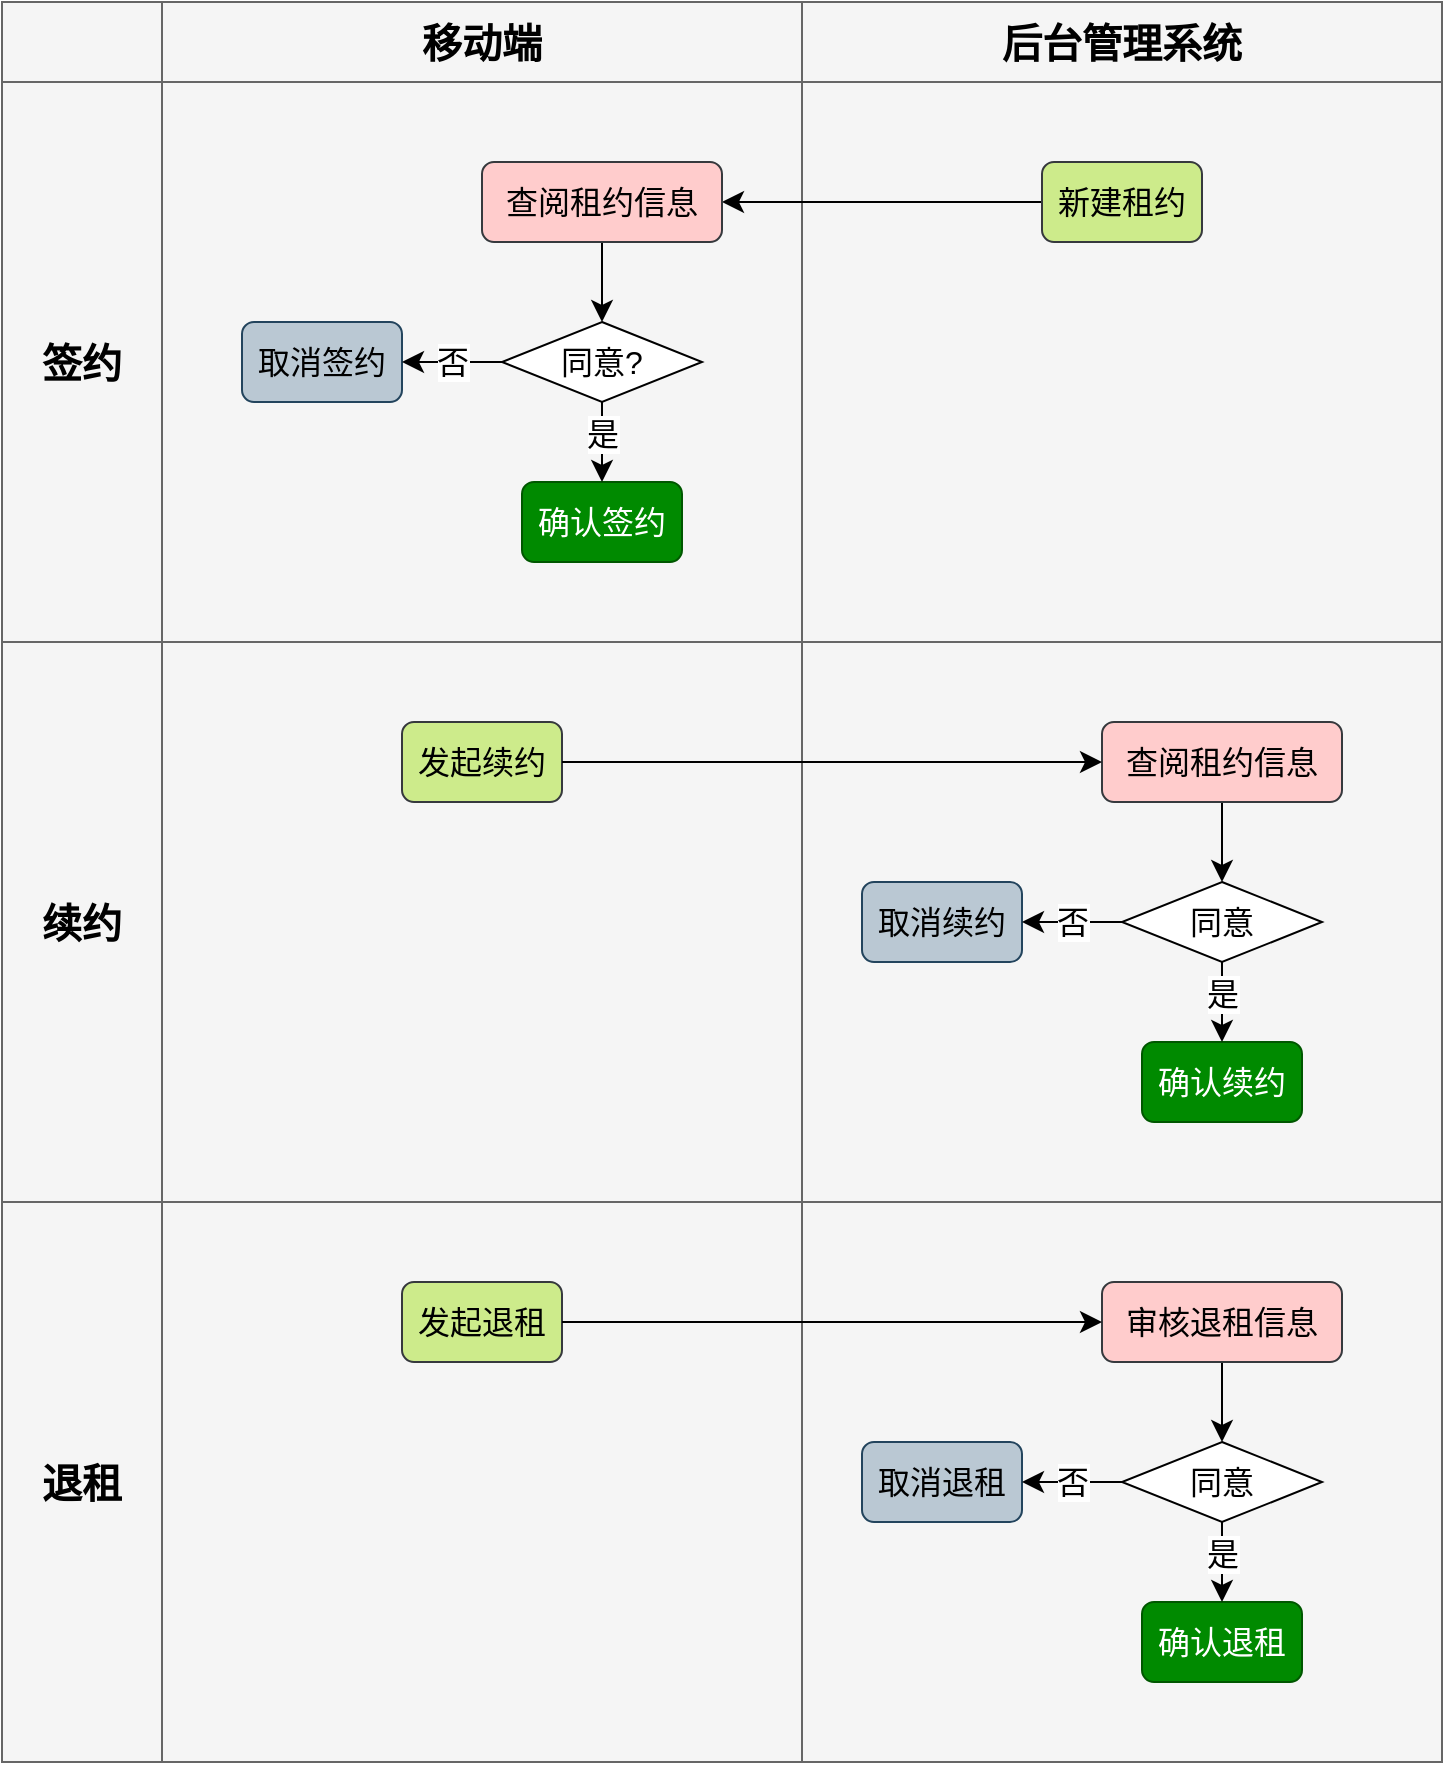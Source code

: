 <mxfile version="21.2.8" type="device">
  <diagram name="第 1 页" id="hZHNZMP5M_iRD0ooPnMY">
    <mxGraphModel dx="2631" dy="1770" grid="1" gridSize="10" guides="1" tooltips="1" connect="1" arrows="1" fold="1" page="0" pageScale="1" pageWidth="827" pageHeight="1169" math="0" shadow="0">
      <root>
        <mxCell id="0" />
        <mxCell id="1" parent="0" />
        <mxCell id="I4vujIE-wfp0-9NIyBbI-54" value="" style="shape=table;startSize=0;container=1;collapsible=0;childLayout=tableLayout;fontSize=16;fillColor=#f5f5f5;strokeColor=#666666;fontColor=#333333;" vertex="1" parent="1">
          <mxGeometry x="-280" y="-40" width="720" height="880" as="geometry" />
        </mxCell>
        <mxCell id="I4vujIE-wfp0-9NIyBbI-79" style="shape=tableRow;horizontal=0;startSize=0;swimlaneHead=0;swimlaneBody=0;strokeColor=inherit;top=0;left=0;bottom=0;right=0;collapsible=0;dropTarget=0;fillColor=none;points=[[0,0.5],[1,0.5]];portConstraint=eastwest;fontSize=16;" vertex="1" parent="I4vujIE-wfp0-9NIyBbI-54">
          <mxGeometry width="720" height="40" as="geometry" />
        </mxCell>
        <mxCell id="I4vujIE-wfp0-9NIyBbI-80" style="shape=partialRectangle;html=1;whiteSpace=wrap;connectable=0;strokeColor=inherit;overflow=hidden;fillColor=none;top=0;left=0;bottom=0;right=0;pointerEvents=1;fontSize=16;" vertex="1" parent="I4vujIE-wfp0-9NIyBbI-79">
          <mxGeometry width="80" height="40" as="geometry">
            <mxRectangle width="80" height="40" as="alternateBounds" />
          </mxGeometry>
        </mxCell>
        <mxCell id="I4vujIE-wfp0-9NIyBbI-81" value="移动端" style="shape=partialRectangle;html=1;whiteSpace=wrap;connectable=0;strokeColor=inherit;overflow=hidden;fillColor=none;top=0;left=0;bottom=0;right=0;pointerEvents=1;fontSize=20;fontStyle=1" vertex="1" parent="I4vujIE-wfp0-9NIyBbI-79">
          <mxGeometry x="80" width="320" height="40" as="geometry">
            <mxRectangle width="320" height="40" as="alternateBounds" />
          </mxGeometry>
        </mxCell>
        <mxCell id="I4vujIE-wfp0-9NIyBbI-82" value="后台管理系统" style="shape=partialRectangle;html=1;whiteSpace=wrap;connectable=0;strokeColor=inherit;overflow=hidden;fillColor=none;top=0;left=0;bottom=0;right=0;pointerEvents=1;fontSize=20;fontStyle=1" vertex="1" parent="I4vujIE-wfp0-9NIyBbI-79">
          <mxGeometry x="400" width="320" height="40" as="geometry">
            <mxRectangle width="320" height="40" as="alternateBounds" />
          </mxGeometry>
        </mxCell>
        <mxCell id="I4vujIE-wfp0-9NIyBbI-55" value="" style="shape=tableRow;horizontal=0;startSize=0;swimlaneHead=0;swimlaneBody=0;strokeColor=inherit;top=0;left=0;bottom=0;right=0;collapsible=0;dropTarget=0;fillColor=none;points=[[0,0.5],[1,0.5]];portConstraint=eastwest;fontSize=16;" vertex="1" parent="I4vujIE-wfp0-9NIyBbI-54">
          <mxGeometry y="40" width="720" height="280" as="geometry" />
        </mxCell>
        <mxCell id="I4vujIE-wfp0-9NIyBbI-56" value="签约" style="shape=partialRectangle;html=1;whiteSpace=wrap;connectable=0;strokeColor=inherit;overflow=hidden;fillColor=none;top=0;left=0;bottom=0;right=0;pointerEvents=1;fontSize=20;fontStyle=1" vertex="1" parent="I4vujIE-wfp0-9NIyBbI-55">
          <mxGeometry width="80" height="280" as="geometry">
            <mxRectangle width="80" height="280" as="alternateBounds" />
          </mxGeometry>
        </mxCell>
        <mxCell id="I4vujIE-wfp0-9NIyBbI-57" value="" style="shape=partialRectangle;html=1;whiteSpace=wrap;connectable=0;strokeColor=inherit;overflow=hidden;fillColor=none;top=0;left=0;bottom=0;right=0;pointerEvents=1;fontSize=16;" vertex="1" parent="I4vujIE-wfp0-9NIyBbI-55">
          <mxGeometry x="80" width="320" height="280" as="geometry">
            <mxRectangle width="320" height="280" as="alternateBounds" />
          </mxGeometry>
        </mxCell>
        <mxCell id="I4vujIE-wfp0-9NIyBbI-58" value="" style="shape=partialRectangle;html=1;whiteSpace=wrap;connectable=0;strokeColor=inherit;overflow=hidden;fillColor=none;top=0;left=0;bottom=0;right=0;pointerEvents=1;fontSize=16;" vertex="1" parent="I4vujIE-wfp0-9NIyBbI-55">
          <mxGeometry x="400" width="320" height="280" as="geometry">
            <mxRectangle width="320" height="280" as="alternateBounds" />
          </mxGeometry>
        </mxCell>
        <mxCell id="I4vujIE-wfp0-9NIyBbI-59" value="" style="shape=tableRow;horizontal=0;startSize=0;swimlaneHead=0;swimlaneBody=0;strokeColor=inherit;top=0;left=0;bottom=0;right=0;collapsible=0;dropTarget=0;fillColor=none;points=[[0,0.5],[1,0.5]];portConstraint=eastwest;fontSize=16;" vertex="1" parent="I4vujIE-wfp0-9NIyBbI-54">
          <mxGeometry y="320" width="720" height="280" as="geometry" />
        </mxCell>
        <mxCell id="I4vujIE-wfp0-9NIyBbI-60" value="续约" style="shape=partialRectangle;html=1;whiteSpace=wrap;connectable=0;strokeColor=inherit;overflow=hidden;fillColor=none;top=0;left=0;bottom=0;right=0;pointerEvents=1;fontSize=20;fontStyle=1" vertex="1" parent="I4vujIE-wfp0-9NIyBbI-59">
          <mxGeometry width="80" height="280" as="geometry">
            <mxRectangle width="80" height="280" as="alternateBounds" />
          </mxGeometry>
        </mxCell>
        <mxCell id="I4vujIE-wfp0-9NIyBbI-61" value="" style="shape=partialRectangle;html=1;whiteSpace=wrap;connectable=0;strokeColor=inherit;overflow=hidden;fillColor=none;top=0;left=0;bottom=0;right=0;pointerEvents=1;fontSize=16;" vertex="1" parent="I4vujIE-wfp0-9NIyBbI-59">
          <mxGeometry x="80" width="320" height="280" as="geometry">
            <mxRectangle width="320" height="280" as="alternateBounds" />
          </mxGeometry>
        </mxCell>
        <mxCell id="I4vujIE-wfp0-9NIyBbI-62" value="" style="shape=partialRectangle;html=1;whiteSpace=wrap;connectable=0;strokeColor=inherit;overflow=hidden;fillColor=none;top=0;left=0;bottom=0;right=0;pointerEvents=1;fontSize=16;" vertex="1" parent="I4vujIE-wfp0-9NIyBbI-59">
          <mxGeometry x="400" width="320" height="280" as="geometry">
            <mxRectangle width="320" height="280" as="alternateBounds" />
          </mxGeometry>
        </mxCell>
        <mxCell id="I4vujIE-wfp0-9NIyBbI-63" value="" style="shape=tableRow;horizontal=0;startSize=0;swimlaneHead=0;swimlaneBody=0;strokeColor=inherit;top=0;left=0;bottom=0;right=0;collapsible=0;dropTarget=0;fillColor=none;points=[[0,0.5],[1,0.5]];portConstraint=eastwest;fontSize=16;" vertex="1" parent="I4vujIE-wfp0-9NIyBbI-54">
          <mxGeometry y="600" width="720" height="280" as="geometry" />
        </mxCell>
        <mxCell id="I4vujIE-wfp0-9NIyBbI-64" value="退租" style="shape=partialRectangle;html=1;whiteSpace=wrap;connectable=0;strokeColor=inherit;overflow=hidden;fillColor=none;top=0;left=0;bottom=0;right=0;pointerEvents=1;fontSize=20;fontStyle=1" vertex="1" parent="I4vujIE-wfp0-9NIyBbI-63">
          <mxGeometry width="80" height="280" as="geometry">
            <mxRectangle width="80" height="280" as="alternateBounds" />
          </mxGeometry>
        </mxCell>
        <mxCell id="I4vujIE-wfp0-9NIyBbI-65" value="" style="shape=partialRectangle;html=1;whiteSpace=wrap;connectable=0;strokeColor=inherit;overflow=hidden;fillColor=none;top=0;left=0;bottom=0;right=0;pointerEvents=1;fontSize=16;" vertex="1" parent="I4vujIE-wfp0-9NIyBbI-63">
          <mxGeometry x="80" width="320" height="280" as="geometry">
            <mxRectangle width="320" height="280" as="alternateBounds" />
          </mxGeometry>
        </mxCell>
        <mxCell id="I4vujIE-wfp0-9NIyBbI-66" value="" style="shape=partialRectangle;html=1;whiteSpace=wrap;connectable=0;strokeColor=inherit;overflow=hidden;fillColor=none;top=0;left=0;bottom=0;right=0;pointerEvents=1;fontSize=16;" vertex="1" parent="I4vujIE-wfp0-9NIyBbI-63">
          <mxGeometry x="400" width="320" height="280" as="geometry">
            <mxRectangle width="320" height="280" as="alternateBounds" />
          </mxGeometry>
        </mxCell>
        <mxCell id="I4vujIE-wfp0-9NIyBbI-18" style="edgeStyle=none;curved=1;rounded=0;orthogonalLoop=1;jettySize=auto;html=1;exitX=0;exitY=0.5;exitDx=0;exitDy=0;fontSize=12;startSize=8;endSize=8;entryX=1;entryY=0.5;entryDx=0;entryDy=0;" edge="1" parent="1" source="I4vujIE-wfp0-9NIyBbI-16" target="I4vujIE-wfp0-9NIyBbI-17">
          <mxGeometry relative="1" as="geometry">
            <mxPoint x="200.0" y="60" as="targetPoint" />
          </mxGeometry>
        </mxCell>
        <mxCell id="I4vujIE-wfp0-9NIyBbI-16" value="新建租约" style="rounded=1;whiteSpace=wrap;html=1;fontSize=16;fillColor=#cdeb8b;strokeColor=#36393d;" vertex="1" parent="1">
          <mxGeometry x="240" y="40" width="80" height="40" as="geometry" />
        </mxCell>
        <mxCell id="I4vujIE-wfp0-9NIyBbI-20" style="edgeStyle=none;curved=1;rounded=0;orthogonalLoop=1;jettySize=auto;html=1;exitX=0.5;exitY=1;exitDx=0;exitDy=0;entryX=0.5;entryY=0;entryDx=0;entryDy=0;fontSize=12;startSize=8;endSize=8;" edge="1" parent="1" source="I4vujIE-wfp0-9NIyBbI-17" target="I4vujIE-wfp0-9NIyBbI-19">
          <mxGeometry relative="1" as="geometry" />
        </mxCell>
        <mxCell id="I4vujIE-wfp0-9NIyBbI-17" value="查阅租约信息" style="rounded=1;whiteSpace=wrap;html=1;fontSize=16;fillColor=#ffcccc;strokeColor=#36393d;" vertex="1" parent="1">
          <mxGeometry x="-40" y="40" width="120" height="40" as="geometry" />
        </mxCell>
        <mxCell id="I4vujIE-wfp0-9NIyBbI-19" value="同意?" style="rhombus;whiteSpace=wrap;html=1;fontSize=16;" vertex="1" parent="1">
          <mxGeometry x="-30" y="120" width="100" height="40" as="geometry" />
        </mxCell>
        <mxCell id="I4vujIE-wfp0-9NIyBbI-21" value="确认签约" style="rounded=1;whiteSpace=wrap;html=1;fontSize=16;fillColor=#008a00;fontColor=#ffffff;strokeColor=#005700;" vertex="1" parent="1">
          <mxGeometry x="-20" y="200" width="80" height="40" as="geometry" />
        </mxCell>
        <mxCell id="I4vujIE-wfp0-9NIyBbI-23" value="" style="endArrow=classic;html=1;rounded=0;fontSize=12;startSize=8;endSize=8;curved=1;exitX=0.5;exitY=1;exitDx=0;exitDy=0;entryX=0.5;entryY=0;entryDx=0;entryDy=0;" edge="1" parent="1" source="I4vujIE-wfp0-9NIyBbI-19" target="I4vujIE-wfp0-9NIyBbI-21">
          <mxGeometry relative="1" as="geometry">
            <mxPoint x="-160" y="250" as="sourcePoint" />
            <mxPoint x="-60" y="250" as="targetPoint" />
          </mxGeometry>
        </mxCell>
        <mxCell id="I4vujIE-wfp0-9NIyBbI-24" value="是" style="edgeLabel;resizable=0;html=1;align=center;verticalAlign=middle;fontSize=16;" connectable="0" vertex="1" parent="I4vujIE-wfp0-9NIyBbI-23">
          <mxGeometry relative="1" as="geometry">
            <mxPoint y="-4" as="offset" />
          </mxGeometry>
        </mxCell>
        <mxCell id="I4vujIE-wfp0-9NIyBbI-26" value="取消签约" style="rounded=1;whiteSpace=wrap;html=1;fontSize=16;fillColor=#bac8d3;strokeColor=#23445d;" vertex="1" parent="1">
          <mxGeometry x="-160" y="120" width="80" height="40" as="geometry" />
        </mxCell>
        <mxCell id="I4vujIE-wfp0-9NIyBbI-27" value="" style="endArrow=classic;html=1;rounded=0;fontSize=12;startSize=8;endSize=8;curved=1;exitX=0;exitY=0.5;exitDx=0;exitDy=0;entryX=1;entryY=0.5;entryDx=0;entryDy=0;" edge="1" parent="1" source="I4vujIE-wfp0-9NIyBbI-19" target="I4vujIE-wfp0-9NIyBbI-26">
          <mxGeometry relative="1" as="geometry">
            <mxPoint x="-240" y="230" as="sourcePoint" />
            <mxPoint x="-140" y="230" as="targetPoint" />
          </mxGeometry>
        </mxCell>
        <mxCell id="I4vujIE-wfp0-9NIyBbI-28" value="否" style="edgeLabel;resizable=0;html=1;align=center;verticalAlign=middle;fontSize=16;" connectable="0" vertex="1" parent="I4vujIE-wfp0-9NIyBbI-27">
          <mxGeometry relative="1" as="geometry" />
        </mxCell>
        <mxCell id="I4vujIE-wfp0-9NIyBbI-32" value="发起续约" style="rounded=1;whiteSpace=wrap;html=1;fontSize=16;fillColor=#cdeb8b;strokeColor=#36393d;" vertex="1" parent="1">
          <mxGeometry x="-80" y="320" width="80" height="40" as="geometry" />
        </mxCell>
        <mxCell id="I4vujIE-wfp0-9NIyBbI-33" style="edgeStyle=none;curved=1;rounded=0;orthogonalLoop=1;jettySize=auto;html=1;exitX=0.5;exitY=1;exitDx=0;exitDy=0;entryX=0.5;entryY=0;entryDx=0;entryDy=0;fontSize=12;startSize=8;endSize=8;" edge="1" parent="1" source="I4vujIE-wfp0-9NIyBbI-34" target="I4vujIE-wfp0-9NIyBbI-35">
          <mxGeometry relative="1" as="geometry" />
        </mxCell>
        <mxCell id="I4vujIE-wfp0-9NIyBbI-34" value="查阅租约信息" style="rounded=1;whiteSpace=wrap;html=1;fontSize=16;fillColor=#ffcccc;strokeColor=#36393d;" vertex="1" parent="1">
          <mxGeometry x="270" y="320" width="120" height="40" as="geometry" />
        </mxCell>
        <mxCell id="I4vujIE-wfp0-9NIyBbI-35" value="同意" style="rhombus;whiteSpace=wrap;html=1;fontSize=16;" vertex="1" parent="1">
          <mxGeometry x="280" y="400" width="100" height="40" as="geometry" />
        </mxCell>
        <mxCell id="I4vujIE-wfp0-9NIyBbI-36" value="确认续约" style="rounded=1;whiteSpace=wrap;html=1;fontSize=16;fillColor=#008a00;fontColor=#ffffff;strokeColor=#005700;" vertex="1" parent="1">
          <mxGeometry x="290" y="480" width="80" height="40" as="geometry" />
        </mxCell>
        <mxCell id="I4vujIE-wfp0-9NIyBbI-37" value="" style="endArrow=classic;html=1;rounded=0;fontSize=12;startSize=8;endSize=8;curved=1;exitX=0.5;exitY=1;exitDx=0;exitDy=0;entryX=0.5;entryY=0;entryDx=0;entryDy=0;" edge="1" parent="1" source="I4vujIE-wfp0-9NIyBbI-35" target="I4vujIE-wfp0-9NIyBbI-36">
          <mxGeometry relative="1" as="geometry">
            <mxPoint x="150" y="530" as="sourcePoint" />
            <mxPoint x="250" y="530" as="targetPoint" />
          </mxGeometry>
        </mxCell>
        <mxCell id="I4vujIE-wfp0-9NIyBbI-38" value="是" style="edgeLabel;resizable=0;html=1;align=center;verticalAlign=middle;fontSize=16;" connectable="0" vertex="1" parent="I4vujIE-wfp0-9NIyBbI-37">
          <mxGeometry relative="1" as="geometry">
            <mxPoint y="-4" as="offset" />
          </mxGeometry>
        </mxCell>
        <mxCell id="I4vujIE-wfp0-9NIyBbI-39" value="取消续约" style="rounded=1;whiteSpace=wrap;html=1;fontSize=16;fillColor=#bac8d3;strokeColor=#23445d;" vertex="1" parent="1">
          <mxGeometry x="150" y="400" width="80" height="40" as="geometry" />
        </mxCell>
        <mxCell id="I4vujIE-wfp0-9NIyBbI-40" value="" style="endArrow=classic;html=1;rounded=0;fontSize=12;startSize=8;endSize=8;curved=1;exitX=0;exitY=0.5;exitDx=0;exitDy=0;entryX=1;entryY=0.5;entryDx=0;entryDy=0;" edge="1" parent="1" source="I4vujIE-wfp0-9NIyBbI-35" target="I4vujIE-wfp0-9NIyBbI-39">
          <mxGeometry relative="1" as="geometry">
            <mxPoint x="70" y="510" as="sourcePoint" />
            <mxPoint x="170" y="510" as="targetPoint" />
          </mxGeometry>
        </mxCell>
        <mxCell id="I4vujIE-wfp0-9NIyBbI-41" value="否" style="edgeLabel;resizable=0;html=1;align=center;verticalAlign=middle;fontSize=16;" connectable="0" vertex="1" parent="I4vujIE-wfp0-9NIyBbI-40">
          <mxGeometry relative="1" as="geometry" />
        </mxCell>
        <mxCell id="I4vujIE-wfp0-9NIyBbI-42" style="edgeStyle=none;curved=1;rounded=0;orthogonalLoop=1;jettySize=auto;html=1;exitX=1;exitY=0.5;exitDx=0;exitDy=0;fontSize=12;startSize=8;endSize=8;entryX=0;entryY=0.5;entryDx=0;entryDy=0;" edge="1" parent="1" source="I4vujIE-wfp0-9NIyBbI-32" target="I4vujIE-wfp0-9NIyBbI-34">
          <mxGeometry relative="1" as="geometry">
            <mxPoint x="225" y="240" as="sourcePoint" />
            <mxPoint x="90" y="240" as="targetPoint" />
          </mxGeometry>
        </mxCell>
        <mxCell id="I4vujIE-wfp0-9NIyBbI-43" value="发起退租" style="rounded=1;whiteSpace=wrap;html=1;fontSize=16;fillColor=#cdeb8b;strokeColor=#36393d;" vertex="1" parent="1">
          <mxGeometry x="-80" y="600" width="80" height="40" as="geometry" />
        </mxCell>
        <mxCell id="I4vujIE-wfp0-9NIyBbI-44" style="edgeStyle=none;curved=1;rounded=0;orthogonalLoop=1;jettySize=auto;html=1;exitX=0.5;exitY=1;exitDx=0;exitDy=0;entryX=0.5;entryY=0;entryDx=0;entryDy=0;fontSize=12;startSize=8;endSize=8;" edge="1" parent="1" source="I4vujIE-wfp0-9NIyBbI-45" target="I4vujIE-wfp0-9NIyBbI-46">
          <mxGeometry relative="1" as="geometry" />
        </mxCell>
        <mxCell id="I4vujIE-wfp0-9NIyBbI-45" value="审核退租信息" style="rounded=1;whiteSpace=wrap;html=1;fontSize=16;fillColor=#ffcccc;strokeColor=#36393d;" vertex="1" parent="1">
          <mxGeometry x="270" y="600" width="120" height="40" as="geometry" />
        </mxCell>
        <mxCell id="I4vujIE-wfp0-9NIyBbI-46" value="同意" style="rhombus;whiteSpace=wrap;html=1;fontSize=16;" vertex="1" parent="1">
          <mxGeometry x="280" y="680" width="100" height="40" as="geometry" />
        </mxCell>
        <mxCell id="I4vujIE-wfp0-9NIyBbI-47" value="确认退租" style="rounded=1;whiteSpace=wrap;html=1;fontSize=16;fillColor=#008a00;fontColor=#ffffff;strokeColor=#005700;" vertex="1" parent="1">
          <mxGeometry x="290" y="760" width="80" height="40" as="geometry" />
        </mxCell>
        <mxCell id="I4vujIE-wfp0-9NIyBbI-48" value="" style="endArrow=classic;html=1;rounded=0;fontSize=12;startSize=8;endSize=8;curved=1;exitX=0.5;exitY=1;exitDx=0;exitDy=0;entryX=0.5;entryY=0;entryDx=0;entryDy=0;" edge="1" parent="1" source="I4vujIE-wfp0-9NIyBbI-46" target="I4vujIE-wfp0-9NIyBbI-47">
          <mxGeometry relative="1" as="geometry">
            <mxPoint x="150" y="810" as="sourcePoint" />
            <mxPoint x="250" y="810" as="targetPoint" />
          </mxGeometry>
        </mxCell>
        <mxCell id="I4vujIE-wfp0-9NIyBbI-49" value="是" style="edgeLabel;resizable=0;html=1;align=center;verticalAlign=middle;fontSize=16;" connectable="0" vertex="1" parent="I4vujIE-wfp0-9NIyBbI-48">
          <mxGeometry relative="1" as="geometry">
            <mxPoint y="-4" as="offset" />
          </mxGeometry>
        </mxCell>
        <mxCell id="I4vujIE-wfp0-9NIyBbI-50" value="取消退租" style="rounded=1;whiteSpace=wrap;html=1;fontSize=16;fillColor=#bac8d3;strokeColor=#23445d;" vertex="1" parent="1">
          <mxGeometry x="150" y="680" width="80" height="40" as="geometry" />
        </mxCell>
        <mxCell id="I4vujIE-wfp0-9NIyBbI-51" value="" style="endArrow=classic;html=1;rounded=0;fontSize=12;startSize=8;endSize=8;curved=1;exitX=0;exitY=0.5;exitDx=0;exitDy=0;entryX=1;entryY=0.5;entryDx=0;entryDy=0;" edge="1" parent="1" source="I4vujIE-wfp0-9NIyBbI-46" target="I4vujIE-wfp0-9NIyBbI-50">
          <mxGeometry relative="1" as="geometry">
            <mxPoint x="70" y="790" as="sourcePoint" />
            <mxPoint x="170" y="790" as="targetPoint" />
          </mxGeometry>
        </mxCell>
        <mxCell id="I4vujIE-wfp0-9NIyBbI-52" value="否" style="edgeLabel;resizable=0;html=1;align=center;verticalAlign=middle;fontSize=16;" connectable="0" vertex="1" parent="I4vujIE-wfp0-9NIyBbI-51">
          <mxGeometry relative="1" as="geometry" />
        </mxCell>
        <mxCell id="I4vujIE-wfp0-9NIyBbI-53" style="edgeStyle=none;curved=1;rounded=0;orthogonalLoop=1;jettySize=auto;html=1;exitX=1;exitY=0.5;exitDx=0;exitDy=0;fontSize=12;startSize=8;endSize=8;entryX=0;entryY=0.5;entryDx=0;entryDy=0;" edge="1" parent="1" source="I4vujIE-wfp0-9NIyBbI-43" target="I4vujIE-wfp0-9NIyBbI-45">
          <mxGeometry relative="1" as="geometry">
            <mxPoint x="215" y="520" as="sourcePoint" />
            <mxPoint x="80" y="520" as="targetPoint" />
          </mxGeometry>
        </mxCell>
      </root>
    </mxGraphModel>
  </diagram>
</mxfile>
